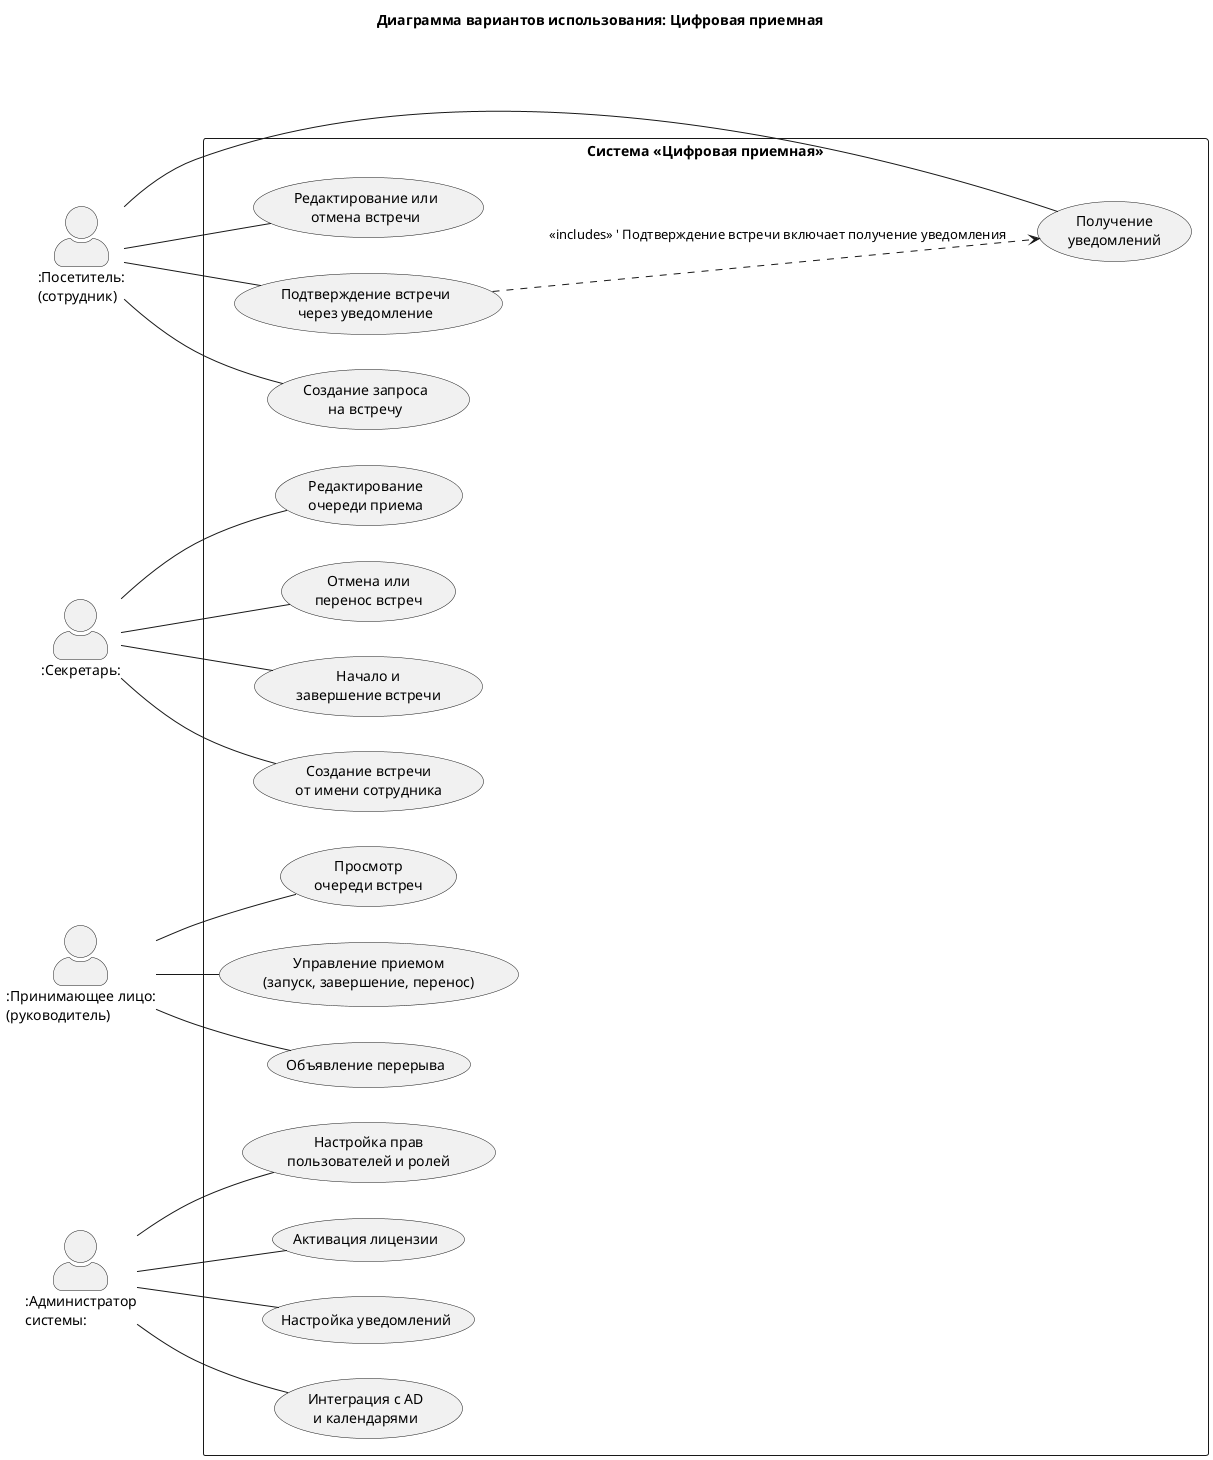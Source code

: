 @startuml usecase
' Стиль для лучшей читаемости
skinparam handwritten false
skinparam packageStyle rectangle
skinparam actorStyle awesome
left to right direction

title Диаграмма вариантов использования: Цифровая приемная

actor ":Посетитель:\n(сотрудник)" as Visitor
actor ":Секретарь:" as Secretary
actor ":Принимающее лицо:\n(руководитель)" as Host
actor ":Администратор\nсистемы:" as Admin

rectangle "Система «Цифровая приемная»" {
  usecase UC1 as "Создание запроса\nна встречу"
  usecase UC2 as "Редактирование или\nотмена встречи"
  usecase UC3 as "Получение\nуведомлений"
  usecase UC4 as "Подтверждение встречи\nчерез уведомление"

  usecase UC5 as "Создание встречи\nот имени сотрудника"
  usecase UC6 as "Редактирование\nочереди приема"
  usecase UC7 as "Отмена или\nперенос встреч"
  usecase UC8 as "Начало и\nзавершение встречи"

  usecase UC9 as "Просмотр\nочереди встреч"
  usecase UC10 as "Управление приемом\n(запуск, завершение, перенос)"
  usecase UC11 as "Объявление перерыва"

  usecase UC12 as "Интеграция с AD\nи календарями"
  usecase UC13 as "Настройка прав\nпользователей и ролей"
  usecase UC14 as "Активация лицензии"
  usecase UC15 as "Настройка уведомлений"
}

' Связи для Посетителя
Visitor -- UC1
Visitor -- UC2
Visitor -- UC3
Visitor -- UC4
UC4 ..> UC3 : <<includes>> ' Подтверждение встречи включает получение уведомления

' Связи для Секретаря
Secretary -- UC5
Secretary -- UC6
Secretary -- UC7
Secretary -- UC8
' Секретарь также может получать уведомления о действиях посетителей или для координации
' Secretary -- UC3 (опционально, если секретарь тоже получает уведомления по встречам)

' Связи для Принимающего лица
Host -- UC9
Host -- UC10
Host -- UC11
' Руководитель также может получать уведомления
' Host -- UC3 (опционально)

' Связи для Администратора системы
Admin -- UC12
Admin -- UC13
Admin -- UC14
Admin -- UC15

' Общие замечания по уведомлениям:
' Многие действия могут генерировать уведомления.
' Например, UC1 (Создание запроса) может приводить к UC3 (Получение уведомлений) для Секретаря и Руководителя.
' UC2 (Редактирование/отмена Посетителем) -> UC3 для Секретаря/Руководителя.
' UC7 (Отмена/перенос Секретарем) -> UC3 для Посетителя/Руководителя.
' Это можно показать через зависимости, если нужно детализировать, но для базовой диаграммы связи актор-действие достаточны.
@enduml
